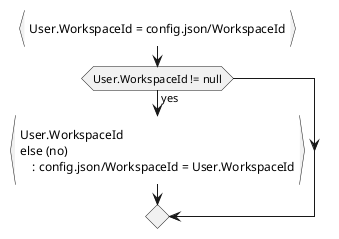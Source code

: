 @startuml Reconnect to last conected workspace
:User.WorkspaceId = config.json/WorkspaceId}
if (User.WorkspaceId != null) then (yes)
    :User.WorkspaceId
else (no)
    : config.json/WorkspaceId = User.WorkspaceId}
endif
@enduml